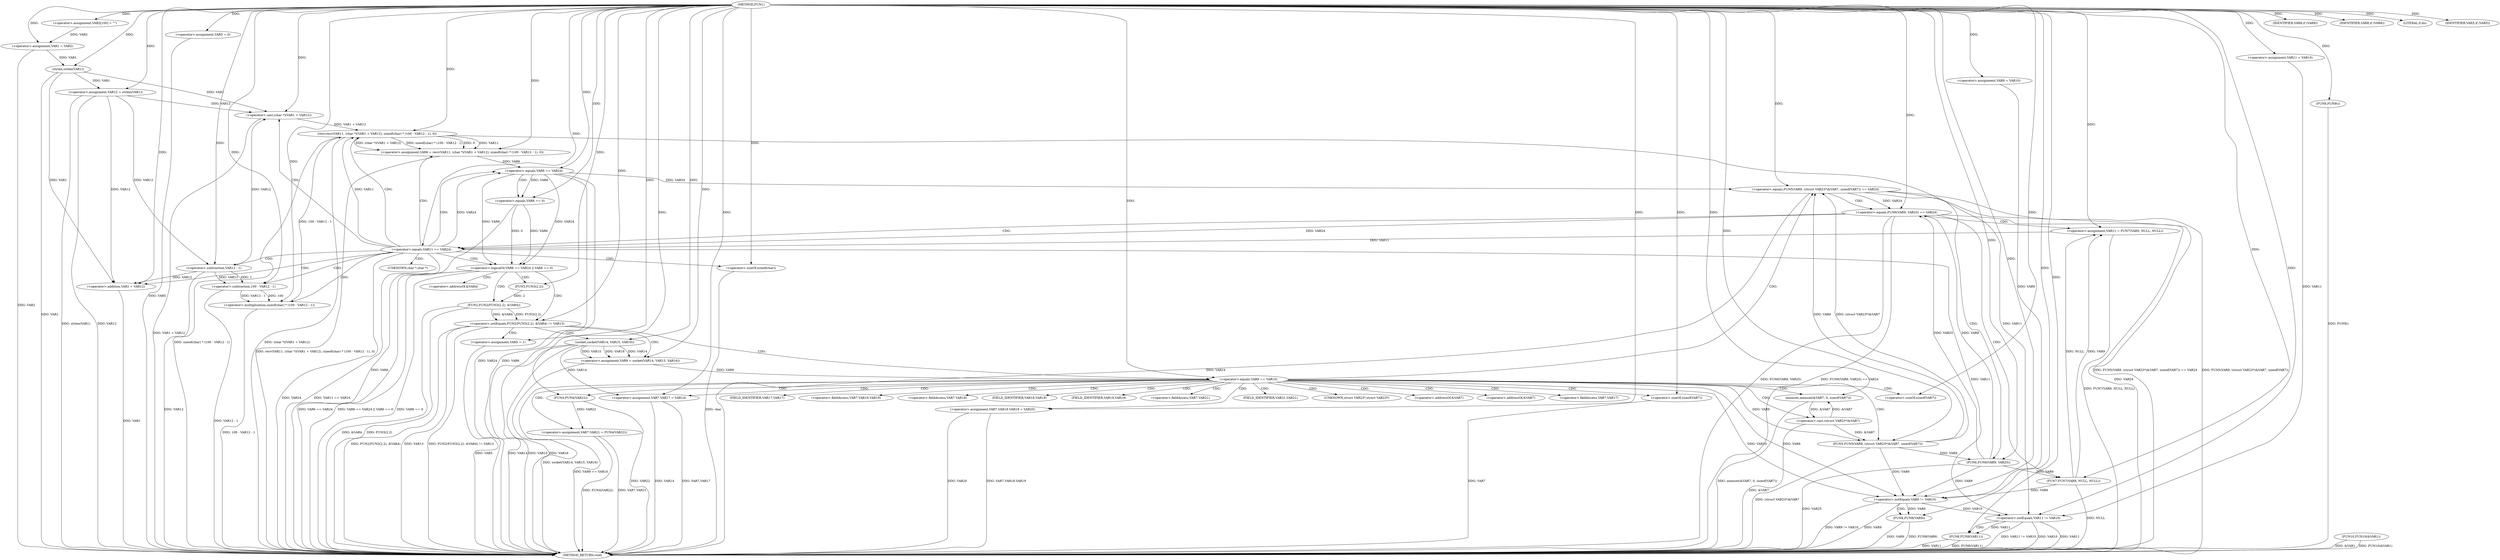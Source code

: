 digraph FUN1 {  
"1000100" [label = "(METHOD,FUN1)" ]
"1000273" [label = "(METHOD_RETURN,void)" ]
"1000104" [label = "(<operator>.assignment,VAR2[100] = \"\")" ]
"1000107" [label = "(<operator>.assignment,VAR1 = VAR2)" ]
"1000113" [label = "(<operator>.assignment,VAR5 = 0)" ]
"1000120" [label = "(<operator>.assignment,VAR9 = VAR10)" ]
"1000124" [label = "(<operator>.assignment,VAR11 = VAR10)" ]
"1000128" [label = "(<operator>.assignment,VAR12 = strlen(VAR1))" ]
"1000130" [label = "(strlen,strlen(VAR1))" ]
"1000135" [label = "(<operator>.notEquals,FUN2(FUN3(2,2), &VAR4) != VAR13)" ]
"1000136" [label = "(FUN2,FUN2(FUN3(2,2), &VAR4))" ]
"1000137" [label = "(FUN3,FUN3(2,2))" ]
"1000145" [label = "(<operator>.assignment,VAR5 = 1)" ]
"1000148" [label = "(<operator>.assignment,VAR9 = socket(VAR14, VAR15, VAR16))" ]
"1000150" [label = "(socket,socket(VAR14, VAR15, VAR16))" ]
"1000155" [label = "(<operator>.equals,VAR9 == VAR10)" ]
"1000160" [label = "(memset,memset(&VAR7, 0, sizeof(VAR7)))" ]
"1000164" [label = "(<operator>.sizeOf,sizeof(VAR7))" ]
"1000166" [label = "(<operator>.assignment,VAR7.VAR17 = VAR14)" ]
"1000171" [label = "(<operator>.assignment,VAR7.VAR18.VAR19 = VAR20)" ]
"1000178" [label = "(<operator>.assignment,VAR7.VAR21 = FUN4(VAR22))" ]
"1000182" [label = "(FUN4,FUN4(VAR22))" ]
"1000185" [label = "(<operator>.equals,FUN5(VAR9, (struct VAR23*)&VAR7, sizeof(VAR7)) == VAR24)" ]
"1000186" [label = "(FUN5,FUN5(VAR9, (struct VAR23*)&VAR7, sizeof(VAR7)))" ]
"1000188" [label = "(<operator>.cast,(struct VAR23*)&VAR7)" ]
"1000192" [label = "(<operator>.sizeOf,sizeof(VAR7))" ]
"1000198" [label = "(<operator>.equals,FUN6(VAR9, VAR25) == VAR24)" ]
"1000199" [label = "(FUN6,FUN6(VAR9, VAR25))" ]
"1000205" [label = "(<operator>.assignment,VAR11 = FUN7(VAR9, NULL, NULL))" ]
"1000207" [label = "(FUN7,FUN7(VAR9, NULL, NULL))" ]
"1000212" [label = "(<operator>.equals,VAR11 == VAR24)" ]
"1000217" [label = "(<operator>.assignment,VAR6 = recv(VAR11, (char *)(VAR1 + VAR12), sizeof(char) * (100 - VAR12 - 1), 0))" ]
"1000219" [label = "(recv,recv(VAR11, (char *)(VAR1 + VAR12), sizeof(char) * (100 - VAR12 - 1), 0))" ]
"1000221" [label = "(<operator>.cast,(char *)(VAR1 + VAR12))" ]
"1000223" [label = "(<operator>.addition,VAR1 + VAR12)" ]
"1000226" [label = "(<operator>.multiplication,sizeof(char) * (100 - VAR12 - 1))" ]
"1000227" [label = "(<operator>.sizeOf,sizeof(char))" ]
"1000229" [label = "(<operator>.subtraction,100 - VAR12 - 1)" ]
"1000231" [label = "(<operator>.subtraction,VAR12 - 1)" ]
"1000236" [label = "(<operator>.logicalOr,VAR6 == VAR24 || VAR6 == 0)" ]
"1000237" [label = "(<operator>.equals,VAR6 == VAR24)" ]
"1000240" [label = "(<operator>.equals,VAR6 == 0)" ]
"1000246" [label = "(IDENTIFIER,VAR8,if (VAR8))" ]
"1000249" [label = "(IDENTIFIER,VAR8,if (VAR8))" ]
"1000251" [label = "(LITERAL,0,do)" ]
"1000253" [label = "(<operator>.notEquals,VAR9 != VAR10)" ]
"1000257" [label = "(FUN8,FUN8(VAR9))" ]
"1000260" [label = "(<operator>.notEquals,VAR11 != VAR10)" ]
"1000264" [label = "(FUN8,FUN8(VAR11))" ]
"1000267" [label = "(IDENTIFIER,VAR5,if (VAR5))" ]
"1000269" [label = "(FUN9,FUN9())" ]
"1000270" [label = "(FUN10,FUN10(&VAR1))" ]
"1000140" [label = "(<operator>.addressOf,&VAR4)" ]
"1000161" [label = "(<operator>.addressOf,&VAR7)" ]
"1000167" [label = "(<operator>.fieldAccess,VAR7.VAR17)" ]
"1000169" [label = "(FIELD_IDENTIFIER,VAR17,VAR17)" ]
"1000172" [label = "(<operator>.fieldAccess,VAR7.VAR18.VAR19)" ]
"1000173" [label = "(<operator>.fieldAccess,VAR7.VAR18)" ]
"1000175" [label = "(FIELD_IDENTIFIER,VAR18,VAR18)" ]
"1000176" [label = "(FIELD_IDENTIFIER,VAR19,VAR19)" ]
"1000179" [label = "(<operator>.fieldAccess,VAR7.VAR21)" ]
"1000181" [label = "(FIELD_IDENTIFIER,VAR21,VAR21)" ]
"1000189" [label = "(UNKNOWN,struct VAR23*,struct VAR23*)" ]
"1000190" [label = "(<operator>.addressOf,&VAR7)" ]
"1000222" [label = "(UNKNOWN,char *,char *)" ]
  "1000185" -> "1000273"  [ label = "DDG: FUN5(VAR9, (struct VAR23*)&VAR7, sizeof(VAR7)) == VAR24"] 
  "1000264" -> "1000273"  [ label = "DDG: FUN8(VAR11)"] 
  "1000229" -> "1000273"  [ label = "DDG: VAR12 - 1"] 
  "1000178" -> "1000273"  [ label = "DDG: FUN4(VAR22)"] 
  "1000186" -> "1000273"  [ label = "DDG: (struct VAR23*)&VAR7"] 
  "1000128" -> "1000273"  [ label = "DDG: strlen(VAR1)"] 
  "1000260" -> "1000273"  [ label = "DDG: VAR11 != VAR10"] 
  "1000185" -> "1000273"  [ label = "DDG: FUN5(VAR9, (struct VAR23*)&VAR7, sizeof(VAR7))"] 
  "1000171" -> "1000273"  [ label = "DDG: VAR7.VAR18.VAR19"] 
  "1000135" -> "1000273"  [ label = "DDG: VAR13"] 
  "1000219" -> "1000273"  [ label = "DDG: (char *)(VAR1 + VAR12)"] 
  "1000185" -> "1000273"  [ label = "DDG: VAR24"] 
  "1000199" -> "1000273"  [ label = "DDG: VAR25"] 
  "1000221" -> "1000273"  [ label = "DDG: VAR1 + VAR12"] 
  "1000236" -> "1000273"  [ label = "DDG: VAR6 == VAR24"] 
  "1000207" -> "1000273"  [ label = "DDG: NULL"] 
  "1000236" -> "1000273"  [ label = "DDG: VAR6 == VAR24 || VAR6 == 0"] 
  "1000150" -> "1000273"  [ label = "DDG: VAR14"] 
  "1000237" -> "1000273"  [ label = "DDG: VAR24"] 
  "1000253" -> "1000273"  [ label = "DDG: VAR9 != VAR10"] 
  "1000188" -> "1000273"  [ label = "DDG: &VAR7"] 
  "1000178" -> "1000273"  [ label = "DDG: VAR7.VAR21"] 
  "1000219" -> "1000273"  [ label = "DDG: sizeof(char) * (100 - VAR12 - 1)"] 
  "1000217" -> "1000273"  [ label = "DDG: recv(VAR11, (char *)(VAR1 + VAR12), sizeof(char) * (100 - VAR12 - 1), 0)"] 
  "1000236" -> "1000273"  [ label = "DDG: VAR6 == 0"] 
  "1000160" -> "1000273"  [ label = "DDG: memset(&VAR7, 0, sizeof(VAR7))"] 
  "1000227" -> "1000273"  [ label = "DDG: char"] 
  "1000212" -> "1000273"  [ label = "DDG: VAR24"] 
  "1000253" -> "1000273"  [ label = "DDG: VAR9"] 
  "1000237" -> "1000273"  [ label = "DDG: VAR6"] 
  "1000113" -> "1000273"  [ label = "DDG: VAR5"] 
  "1000136" -> "1000273"  [ label = "DDG: &VAR4"] 
  "1000150" -> "1000273"  [ label = "DDG: VAR15"] 
  "1000264" -> "1000273"  [ label = "DDG: VAR11"] 
  "1000269" -> "1000273"  [ label = "DDG: FUN9()"] 
  "1000226" -> "1000273"  [ label = "DDG: 100 - VAR12 - 1"] 
  "1000128" -> "1000273"  [ label = "DDG: VAR12"] 
  "1000155" -> "1000273"  [ label = "DDG: VAR9 == VAR10"] 
  "1000166" -> "1000273"  [ label = "DDG: VAR7.VAR17"] 
  "1000257" -> "1000273"  [ label = "DDG: VAR9"] 
  "1000205" -> "1000273"  [ label = "DDG: FUN7(VAR9, NULL, NULL)"] 
  "1000150" -> "1000273"  [ label = "DDG: VAR16"] 
  "1000212" -> "1000273"  [ label = "DDG: VAR11 == VAR24"] 
  "1000260" -> "1000273"  [ label = "DDG: VAR10"] 
  "1000198" -> "1000273"  [ label = "DDG: FUN6(VAR9, VAR25)"] 
  "1000231" -> "1000273"  [ label = "DDG: VAR12"] 
  "1000135" -> "1000273"  [ label = "DDG: FUN2(FUN3(2,2), &VAR4) != VAR13"] 
  "1000192" -> "1000273"  [ label = "DDG: VAR7"] 
  "1000135" -> "1000273"  [ label = "DDG: FUN2(FUN3(2,2), &VAR4)"] 
  "1000171" -> "1000273"  [ label = "DDG: VAR20"] 
  "1000166" -> "1000273"  [ label = "DDG: VAR14"] 
  "1000270" -> "1000273"  [ label = "DDG: FUN10(&VAR1)"] 
  "1000148" -> "1000273"  [ label = "DDG: socket(VAR14, VAR15, VAR16)"] 
  "1000257" -> "1000273"  [ label = "DDG: FUN8(VAR9)"] 
  "1000260" -> "1000273"  [ label = "DDG: VAR11"] 
  "1000145" -> "1000273"  [ label = "DDG: VAR5"] 
  "1000240" -> "1000273"  [ label = "DDG: VAR6"] 
  "1000270" -> "1000273"  [ label = "DDG: &VAR1"] 
  "1000182" -> "1000273"  [ label = "DDG: VAR22"] 
  "1000136" -> "1000273"  [ label = "DDG: FUN3(2,2)"] 
  "1000107" -> "1000273"  [ label = "DDG: VAR2"] 
  "1000223" -> "1000273"  [ label = "DDG: VAR1"] 
  "1000198" -> "1000273"  [ label = "DDG: FUN6(VAR9, VAR25) == VAR24"] 
  "1000130" -> "1000273"  [ label = "DDG: VAR1"] 
  "1000198" -> "1000273"  [ label = "DDG: VAR24"] 
  "1000100" -> "1000104"  [ label = "DDG: "] 
  "1000104" -> "1000107"  [ label = "DDG: VAR2"] 
  "1000100" -> "1000107"  [ label = "DDG: "] 
  "1000100" -> "1000113"  [ label = "DDG: "] 
  "1000100" -> "1000120"  [ label = "DDG: "] 
  "1000100" -> "1000124"  [ label = "DDG: "] 
  "1000130" -> "1000128"  [ label = "DDG: VAR1"] 
  "1000100" -> "1000128"  [ label = "DDG: "] 
  "1000107" -> "1000130"  [ label = "DDG: VAR1"] 
  "1000100" -> "1000130"  [ label = "DDG: "] 
  "1000136" -> "1000135"  [ label = "DDG: FUN3(2,2)"] 
  "1000136" -> "1000135"  [ label = "DDG: &VAR4"] 
  "1000137" -> "1000136"  [ label = "DDG: 2"] 
  "1000100" -> "1000137"  [ label = "DDG: "] 
  "1000100" -> "1000135"  [ label = "DDG: "] 
  "1000100" -> "1000145"  [ label = "DDG: "] 
  "1000150" -> "1000148"  [ label = "DDG: VAR14"] 
  "1000150" -> "1000148"  [ label = "DDG: VAR15"] 
  "1000150" -> "1000148"  [ label = "DDG: VAR16"] 
  "1000100" -> "1000148"  [ label = "DDG: "] 
  "1000100" -> "1000150"  [ label = "DDG: "] 
  "1000148" -> "1000155"  [ label = "DDG: VAR9"] 
  "1000100" -> "1000155"  [ label = "DDG: "] 
  "1000188" -> "1000160"  [ label = "DDG: &VAR7"] 
  "1000100" -> "1000160"  [ label = "DDG: "] 
  "1000100" -> "1000164"  [ label = "DDG: "] 
  "1000150" -> "1000166"  [ label = "DDG: VAR14"] 
  "1000100" -> "1000166"  [ label = "DDG: "] 
  "1000100" -> "1000171"  [ label = "DDG: "] 
  "1000182" -> "1000178"  [ label = "DDG: VAR22"] 
  "1000100" -> "1000182"  [ label = "DDG: "] 
  "1000186" -> "1000185"  [ label = "DDG: VAR9"] 
  "1000186" -> "1000185"  [ label = "DDG: (struct VAR23*)&VAR7"] 
  "1000155" -> "1000186"  [ label = "DDG: VAR9"] 
  "1000100" -> "1000186"  [ label = "DDG: "] 
  "1000188" -> "1000186"  [ label = "DDG: &VAR7"] 
  "1000160" -> "1000188"  [ label = "DDG: &VAR7"] 
  "1000100" -> "1000192"  [ label = "DDG: "] 
  "1000237" -> "1000185"  [ label = "DDG: VAR24"] 
  "1000100" -> "1000185"  [ label = "DDG: "] 
  "1000199" -> "1000198"  [ label = "DDG: VAR9"] 
  "1000199" -> "1000198"  [ label = "DDG: VAR25"] 
  "1000186" -> "1000199"  [ label = "DDG: VAR9"] 
  "1000100" -> "1000199"  [ label = "DDG: "] 
  "1000185" -> "1000198"  [ label = "DDG: VAR24"] 
  "1000100" -> "1000198"  [ label = "DDG: "] 
  "1000207" -> "1000205"  [ label = "DDG: VAR9"] 
  "1000207" -> "1000205"  [ label = "DDG: NULL"] 
  "1000100" -> "1000205"  [ label = "DDG: "] 
  "1000199" -> "1000207"  [ label = "DDG: VAR9"] 
  "1000100" -> "1000207"  [ label = "DDG: "] 
  "1000205" -> "1000212"  [ label = "DDG: VAR11"] 
  "1000100" -> "1000212"  [ label = "DDG: "] 
  "1000198" -> "1000212"  [ label = "DDG: VAR24"] 
  "1000219" -> "1000217"  [ label = "DDG: VAR11"] 
  "1000219" -> "1000217"  [ label = "DDG: (char *)(VAR1 + VAR12)"] 
  "1000219" -> "1000217"  [ label = "DDG: sizeof(char) * (100 - VAR12 - 1)"] 
  "1000219" -> "1000217"  [ label = "DDG: 0"] 
  "1000100" -> "1000217"  [ label = "DDG: "] 
  "1000212" -> "1000219"  [ label = "DDG: VAR11"] 
  "1000100" -> "1000219"  [ label = "DDG: "] 
  "1000221" -> "1000219"  [ label = "DDG: VAR1 + VAR12"] 
  "1000130" -> "1000221"  [ label = "DDG: VAR1"] 
  "1000100" -> "1000221"  [ label = "DDG: "] 
  "1000128" -> "1000221"  [ label = "DDG: VAR12"] 
  "1000231" -> "1000221"  [ label = "DDG: VAR12"] 
  "1000130" -> "1000223"  [ label = "DDG: VAR1"] 
  "1000100" -> "1000223"  [ label = "DDG: "] 
  "1000128" -> "1000223"  [ label = "DDG: VAR12"] 
  "1000231" -> "1000223"  [ label = "DDG: VAR12"] 
  "1000226" -> "1000219"  [ label = "DDG: 100 - VAR12 - 1"] 
  "1000100" -> "1000226"  [ label = "DDG: "] 
  "1000100" -> "1000227"  [ label = "DDG: "] 
  "1000229" -> "1000226"  [ label = "DDG: 100"] 
  "1000229" -> "1000226"  [ label = "DDG: VAR12 - 1"] 
  "1000100" -> "1000229"  [ label = "DDG: "] 
  "1000231" -> "1000229"  [ label = "DDG: VAR12"] 
  "1000231" -> "1000229"  [ label = "DDG: 1"] 
  "1000100" -> "1000231"  [ label = "DDG: "] 
  "1000128" -> "1000231"  [ label = "DDG: VAR12"] 
  "1000237" -> "1000236"  [ label = "DDG: VAR6"] 
  "1000237" -> "1000236"  [ label = "DDG: VAR24"] 
  "1000217" -> "1000237"  [ label = "DDG: VAR6"] 
  "1000100" -> "1000237"  [ label = "DDG: "] 
  "1000212" -> "1000237"  [ label = "DDG: VAR24"] 
  "1000240" -> "1000236"  [ label = "DDG: VAR6"] 
  "1000240" -> "1000236"  [ label = "DDG: 0"] 
  "1000237" -> "1000240"  [ label = "DDG: VAR6"] 
  "1000100" -> "1000240"  [ label = "DDG: "] 
  "1000100" -> "1000246"  [ label = "DDG: "] 
  "1000100" -> "1000249"  [ label = "DDG: "] 
  "1000100" -> "1000251"  [ label = "DDG: "] 
  "1000186" -> "1000253"  [ label = "DDG: VAR9"] 
  "1000199" -> "1000253"  [ label = "DDG: VAR9"] 
  "1000120" -> "1000253"  [ label = "DDG: VAR9"] 
  "1000207" -> "1000253"  [ label = "DDG: VAR9"] 
  "1000155" -> "1000253"  [ label = "DDG: VAR9"] 
  "1000100" -> "1000253"  [ label = "DDG: "] 
  "1000155" -> "1000253"  [ label = "DDG: VAR10"] 
  "1000253" -> "1000257"  [ label = "DDG: VAR9"] 
  "1000100" -> "1000257"  [ label = "DDG: "] 
  "1000124" -> "1000260"  [ label = "DDG: VAR11"] 
  "1000212" -> "1000260"  [ label = "DDG: VAR11"] 
  "1000219" -> "1000260"  [ label = "DDG: VAR11"] 
  "1000100" -> "1000260"  [ label = "DDG: "] 
  "1000253" -> "1000260"  [ label = "DDG: VAR10"] 
  "1000260" -> "1000264"  [ label = "DDG: VAR11"] 
  "1000100" -> "1000264"  [ label = "DDG: "] 
  "1000100" -> "1000267"  [ label = "DDG: "] 
  "1000100" -> "1000269"  [ label = "DDG: "] 
  "1000135" -> "1000150"  [ label = "CDG: "] 
  "1000135" -> "1000148"  [ label = "CDG: "] 
  "1000135" -> "1000145"  [ label = "CDG: "] 
  "1000135" -> "1000155"  [ label = "CDG: "] 
  "1000155" -> "1000164"  [ label = "CDG: "] 
  "1000155" -> "1000161"  [ label = "CDG: "] 
  "1000155" -> "1000182"  [ label = "CDG: "] 
  "1000155" -> "1000166"  [ label = "CDG: "] 
  "1000155" -> "1000188"  [ label = "CDG: "] 
  "1000155" -> "1000190"  [ label = "CDG: "] 
  "1000155" -> "1000167"  [ label = "CDG: "] 
  "1000155" -> "1000175"  [ label = "CDG: "] 
  "1000155" -> "1000160"  [ label = "CDG: "] 
  "1000155" -> "1000179"  [ label = "CDG: "] 
  "1000155" -> "1000192"  [ label = "CDG: "] 
  "1000155" -> "1000176"  [ label = "CDG: "] 
  "1000155" -> "1000185"  [ label = "CDG: "] 
  "1000155" -> "1000186"  [ label = "CDG: "] 
  "1000155" -> "1000172"  [ label = "CDG: "] 
  "1000155" -> "1000189"  [ label = "CDG: "] 
  "1000155" -> "1000169"  [ label = "CDG: "] 
  "1000155" -> "1000178"  [ label = "CDG: "] 
  "1000155" -> "1000173"  [ label = "CDG: "] 
  "1000155" -> "1000171"  [ label = "CDG: "] 
  "1000155" -> "1000181"  [ label = "CDG: "] 
  "1000185" -> "1000199"  [ label = "CDG: "] 
  "1000185" -> "1000198"  [ label = "CDG: "] 
  "1000198" -> "1000212"  [ label = "CDG: "] 
  "1000198" -> "1000207"  [ label = "CDG: "] 
  "1000198" -> "1000205"  [ label = "CDG: "] 
  "1000212" -> "1000221"  [ label = "CDG: "] 
  "1000212" -> "1000227"  [ label = "CDG: "] 
  "1000212" -> "1000219"  [ label = "CDG: "] 
  "1000212" -> "1000236"  [ label = "CDG: "] 
  "1000212" -> "1000222"  [ label = "CDG: "] 
  "1000212" -> "1000217"  [ label = "CDG: "] 
  "1000212" -> "1000226"  [ label = "CDG: "] 
  "1000212" -> "1000229"  [ label = "CDG: "] 
  "1000212" -> "1000237"  [ label = "CDG: "] 
  "1000212" -> "1000231"  [ label = "CDG: "] 
  "1000212" -> "1000223"  [ label = "CDG: "] 
  "1000236" -> "1000135"  [ label = "CDG: "] 
  "1000236" -> "1000136"  [ label = "CDG: "] 
  "1000236" -> "1000137"  [ label = "CDG: "] 
  "1000236" -> "1000140"  [ label = "CDG: "] 
  "1000237" -> "1000240"  [ label = "CDG: "] 
  "1000253" -> "1000257"  [ label = "CDG: "] 
  "1000260" -> "1000264"  [ label = "CDG: "] 
}

